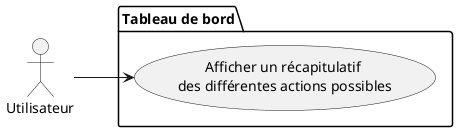 @startuml
left to right direction
:Utilisateur: as User

package "Tableau de bord" {
    User --> (Afficher un récapitulatif \ndes différentes actions possibles)
}
@enduml